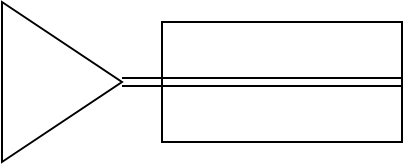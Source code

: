 <mxfile version="11.3.2" type="github" pages="1"><diagram id="Ud3xzrB4C3gYSmsDdwBT" name="第 1 页"><mxGraphModel dx="1320" dy="910" grid="1" gridSize="10" guides="1" tooltips="1" connect="1" arrows="1" fold="1" page="1" pageScale="1" pageWidth="827" pageHeight="1169" math="0" shadow="0"><root><mxCell id="0"/><mxCell id="1" parent="0"/><mxCell id="WQwuPCB_w9Y_8hDFfyhS-1" value="" style="rounded=0;whiteSpace=wrap;html=1;" vertex="1" parent="1"><mxGeometry x="150" y="90" width="120" height="60" as="geometry"/></mxCell><mxCell id="WQwuPCB_w9Y_8hDFfyhS-2" value="" style="triangle;whiteSpace=wrap;html=1;" vertex="1" parent="1"><mxGeometry x="70" y="80" width="60" height="80" as="geometry"/></mxCell><mxCell id="WQwuPCB_w9Y_8hDFfyhS-3" value="" style="shape=link;html=1;exitX=1;exitY=0.5;exitDx=0;exitDy=0;entryX=1;entryY=0.5;entryDx=0;entryDy=0;" edge="1" parent="1" source="WQwuPCB_w9Y_8hDFfyhS-2" target="WQwuPCB_w9Y_8hDFfyhS-1"><mxGeometry width="50" height="50" relative="1" as="geometry"><mxPoint x="110" y="150" as="sourcePoint"/><mxPoint x="160" y="100" as="targetPoint"/></mxGeometry></mxCell></root></mxGraphModel></diagram></mxfile>